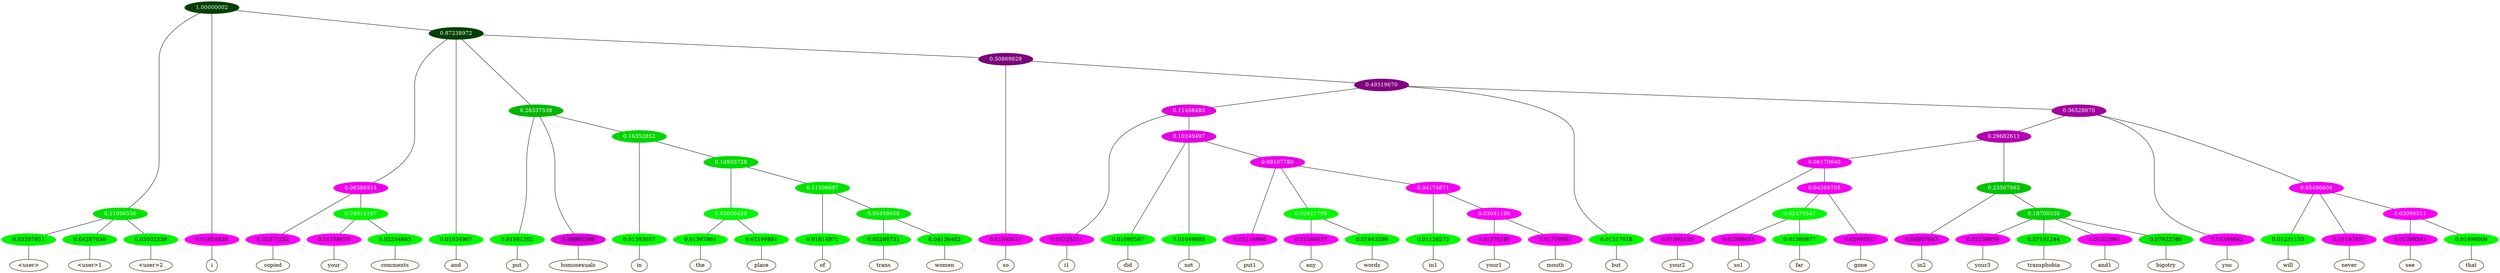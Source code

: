 graph {
	node [format=png height=0.15 nodesep=0.001 ordering=out overlap=prism overlap_scaling=0.01 ranksep=0.001 ratio=0.2 style=filled width=0.15]
	{
		rank=same
		a_w_4 [label="\<user\>" color=black fillcolor=floralwhite style="filled,solid"]
		a_w_5 [label="\<user\>1" color=black fillcolor=floralwhite style="filled,solid"]
		a_w_6 [label="\<user\>2" color=black fillcolor=floralwhite style="filled,solid"]
		a_w_2 [label=i color=black fillcolor=floralwhite style="filled,solid"]
		a_w_11 [label=copied color=black fillcolor=floralwhite style="filled,solid"]
		a_w_18 [label=your color=black fillcolor=floralwhite style="filled,solid"]
		a_w_19 [label=comments color=black fillcolor=floralwhite style="filled,solid"]
		a_w_8 [label=and color=black fillcolor=floralwhite style="filled,solid"]
		a_w_13 [label=put color=black fillcolor=floralwhite style="filled,solid"]
		a_w_14 [label=homosexuals color=black fillcolor=floralwhite style="filled,solid"]
		a_w_20 [label=in color=black fillcolor=floralwhite style="filled,solid"]
		a_w_32 [label=the color=black fillcolor=floralwhite style="filled,solid"]
		a_w_33 [label=place color=black fillcolor=floralwhite style="filled,solid"]
		a_w_34 [label=of color=black fillcolor=floralwhite style="filled,solid"]
		a_w_44 [label=trans color=black fillcolor=floralwhite style="filled,solid"]
		a_w_45 [label=women color=black fillcolor=floralwhite style="filled,solid"]
		a_w_16 [label=so color=black fillcolor=floralwhite style="filled,solid"]
		a_w_27 [label=i1 color=black fillcolor=floralwhite style="filled,solid"]
		a_w_36 [label=did color=black fillcolor=floralwhite style="filled,solid"]
		a_w_37 [label=not color=black fillcolor=floralwhite style="filled,solid"]
		a_w_46 [label=put1 color=black fillcolor=floralwhite style="filled,solid"]
		a_w_55 [label=any color=black fillcolor=floralwhite style="filled,solid"]
		a_w_56 [label=words color=black fillcolor=floralwhite style="filled,solid"]
		a_w_57 [label=in1 color=black fillcolor=floralwhite style="filled,solid"]
		a_w_65 [label=your1 color=black fillcolor=floralwhite style="filled,solid"]
		a_w_66 [label=mouth color=black fillcolor=floralwhite style="filled,solid"]
		a_w_23 [label=but color=black fillcolor=floralwhite style="filled,solid"]
		a_w_49 [label=your2 color=black fillcolor=floralwhite style="filled,solid"]
		a_w_67 [label=so1 color=black fillcolor=floralwhite style="filled,solid"]
		a_w_68 [label=far color=black fillcolor=floralwhite style="filled,solid"]
		a_w_60 [label=gone color=black fillcolor=floralwhite style="filled,solid"]
		a_w_51 [label=in2 color=black fillcolor=floralwhite style="filled,solid"]
		a_w_61 [label=your3 color=black fillcolor=floralwhite style="filled,solid"]
		a_w_62 [label=transphobia color=black fillcolor=floralwhite style="filled,solid"]
		a_w_63 [label=and1 color=black fillcolor=floralwhite style="filled,solid"]
		a_w_64 [label=bigotry color=black fillcolor=floralwhite style="filled,solid"]
		a_w_30 [label=you color=black fillcolor=floralwhite style="filled,solid"]
		a_w_41 [label=will color=black fillcolor=floralwhite style="filled,solid"]
		a_w_42 [label=never color=black fillcolor=floralwhite style="filled,solid"]
		a_w_53 [label=see color=black fillcolor=floralwhite style="filled,solid"]
		a_w_54 [label=that color=black fillcolor=floralwhite style="filled,solid"]
	}
	a_n_4 -- a_w_4
	a_n_5 -- a_w_5
	a_n_6 -- a_w_6
	a_n_2 -- a_w_2
	a_n_11 -- a_w_11
	a_n_18 -- a_w_18
	a_n_19 -- a_w_19
	a_n_8 -- a_w_8
	a_n_13 -- a_w_13
	a_n_14 -- a_w_14
	a_n_20 -- a_w_20
	a_n_32 -- a_w_32
	a_n_33 -- a_w_33
	a_n_34 -- a_w_34
	a_n_44 -- a_w_44
	a_n_45 -- a_w_45
	a_n_16 -- a_w_16
	a_n_27 -- a_w_27
	a_n_36 -- a_w_36
	a_n_37 -- a_w_37
	a_n_46 -- a_w_46
	a_n_55 -- a_w_55
	a_n_56 -- a_w_56
	a_n_57 -- a_w_57
	a_n_65 -- a_w_65
	a_n_66 -- a_w_66
	a_n_23 -- a_w_23
	a_n_49 -- a_w_49
	a_n_67 -- a_w_67
	a_n_68 -- a_w_68
	a_n_60 -- a_w_60
	a_n_51 -- a_w_51
	a_n_61 -- a_w_61
	a_n_62 -- a_w_62
	a_n_63 -- a_w_63
	a_n_64 -- a_w_64
	a_n_30 -- a_w_30
	a_n_41 -- a_w_41
	a_n_42 -- a_w_42
	a_n_53 -- a_w_53
	a_n_54 -- a_w_54
	{
		rank=same
		a_n_4 [label=0.03267851 color="0.334 1.000 0.967" fontcolor=black]
		a_n_5 [label=0.04287036 color="0.334 1.000 0.957" fontcolor=black]
		a_n_6 [label=0.03502339 color="0.334 1.000 0.965" fontcolor=black]
		a_n_2 [label=0.01654829 color="0.835 1.000 0.983" fontcolor=black]
		a_n_11 [label=0.02372252 color="0.835 1.000 0.976" fontcolor=black]
		a_n_18 [label=0.01758676 color="0.835 1.000 0.982" fontcolor=black]
		a_n_19 [label=0.02254683 color="0.334 1.000 0.977" fontcolor=black]
		a_n_8 [label=0.01634907 color="0.334 1.000 0.984" fontcolor=black]
		a_n_13 [label=0.01981202 color="0.334 1.000 0.980" fontcolor=black]
		a_n_14 [label=0.09980599 color="0.835 1.000 0.900" fontcolor=black]
		a_n_20 [label=0.01393057 color="0.334 1.000 0.986" fontcolor=black]
		a_n_32 [label=0.01397861 color="0.334 1.000 0.986" fontcolor=black]
		a_n_33 [label=0.02199891 color="0.334 1.000 0.978" fontcolor=black]
		a_n_34 [label=0.01814971 color="0.334 1.000 0.982" fontcolor=black]
		a_n_44 [label=0.05286731 color="0.334 1.000 0.947" fontcolor=black]
		a_n_45 [label=0.04136462 color="0.334 1.000 0.959" fontcolor=black]
		a_n_16 [label=0.01545617 color="0.835 1.000 0.985" fontcolor=black]
		a_n_27 [label=0.01225331 color="0.835 1.000 0.988" fontcolor=black]
		a_n_36 [label=0.01080597 color="0.334 1.000 0.989" fontcolor=black]
		a_n_37 [label=0.01049665 color="0.334 1.000 0.990" fontcolor=black]
		a_n_46 [label=0.01116966 color="0.835 1.000 0.989" fontcolor=black]
		a_n_55 [label=0.01168437 color="0.835 1.000 0.988" fontcolor=black]
		a_n_56 [label=0.01643299 color="0.334 1.000 0.984" fontcolor=black]
		a_n_57 [label=0.01128272 color="0.334 1.000 0.989" fontcolor=black]
		a_n_65 [label=0.01276190 color="0.835 1.000 0.987" fontcolor=black]
		a_n_66 [label=0.01758007 color="0.835 1.000 0.982" fontcolor=black]
		a_n_23 [label=0.01317018 color="0.334 1.000 0.987" fontcolor=black]
		a_n_49 [label=0.01593136 color="0.835 1.000 0.984" fontcolor=black]
		a_n_67 [label=0.01089455 color="0.835 1.000 0.989" fontcolor=black]
		a_n_68 [label=0.01380877 color="0.334 1.000 0.986" fontcolor=black]
		a_n_60 [label=0.02095517 color="0.835 1.000 0.979" fontcolor=black]
		a_n_51 [label=0.04807047 color="0.835 1.000 0.952" fontcolor=black]
		a_n_61 [label=0.02259659 color="0.835 1.000 0.977" fontcolor=black]
		a_n_62 [label=0.07191244 color="0.334 1.000 0.928" fontcolor=black]
		a_n_63 [label=0.01322961 color="0.835 1.000 0.987" fontcolor=black]
		a_n_64 [label=0.07922760 color="0.334 1.000 0.921" fontcolor=black]
		a_n_30 [label=0.01346642 color="0.835 1.000 0.987" fontcolor=black]
		a_n_41 [label=0.01231153 color="0.334 1.000 0.988" fontcolor=black]
		a_n_42 [label=0.01167857 color="0.835 1.000 0.988" fontcolor=black]
		a_n_53 [label=0.01398583 color="0.835 1.000 0.986" fontcolor=black]
		a_n_54 [label=0.01696009 color="0.334 1.000 0.983" fontcolor=black]
	}
	a_n_0 [label=1.00000002 color="0.334 1.000 0.250" fontcolor=grey99]
	a_n_1 [label=0.11096536 color="0.334 1.000 0.889" fontcolor=grey99]
	a_n_0 -- a_n_1
	a_n_0 -- a_n_2
	a_n_3 [label=0.87238972 color="0.334 1.000 0.250" fontcolor=grey99]
	a_n_0 -- a_n_3
	a_n_1 -- a_n_4
	a_n_1 -- a_n_5
	a_n_1 -- a_n_6
	a_n_7 [label=0.06390314 color="0.835 1.000 0.936" fontcolor=grey99]
	a_n_3 -- a_n_7
	a_n_3 -- a_n_8
	a_n_9 [label=0.28337538 color="0.334 1.000 0.717" fontcolor=grey99]
	a_n_3 -- a_n_9
	a_n_10 [label=0.50869829 color="0.835 1.000 0.491" fontcolor=grey99]
	a_n_3 -- a_n_10
	a_n_7 -- a_n_11
	a_n_12 [label=0.04014167 color="0.334 1.000 0.960" fontcolor=grey99]
	a_n_7 -- a_n_12
	a_n_9 -- a_n_13
	a_n_9 -- a_n_14
	a_n_15 [label=0.16352852 color="0.334 1.000 0.836" fontcolor=grey99]
	a_n_9 -- a_n_15
	a_n_10 -- a_n_16
	a_n_17 [label=0.49319670 color="0.835 1.000 0.507" fontcolor=grey99]
	a_n_10 -- a_n_17
	a_n_12 -- a_n_18
	a_n_12 -- a_n_19
	a_n_15 -- a_n_20
	a_n_21 [label=0.14933728 color="0.334 1.000 0.851" fontcolor=grey99]
	a_n_15 -- a_n_21
	a_n_22 [label=0.11468483 color="0.835 1.000 0.885" fontcolor=grey99]
	a_n_17 -- a_n_22
	a_n_17 -- a_n_23
	a_n_24 [label=0.36529870 color="0.835 1.000 0.635" fontcolor=grey99]
	a_n_17 -- a_n_24
	a_n_25 [label=0.03600428 color="0.334 1.000 0.964" fontcolor=grey99]
	a_n_21 -- a_n_25
	a_n_26 [label=0.11306687 color="0.334 1.000 0.887" fontcolor=grey99]
	a_n_21 -- a_n_26
	a_n_22 -- a_n_27
	a_n_28 [label=0.10240497 color="0.835 1.000 0.898" fontcolor=grey99]
	a_n_22 -- a_n_28
	a_n_29 [label=0.29682611 color="0.835 1.000 0.703" fontcolor=grey99]
	a_n_24 -- a_n_29
	a_n_24 -- a_n_30
	a_n_31 [label=0.05496604 color="0.835 1.000 0.945" fontcolor=grey99]
	a_n_24 -- a_n_31
	a_n_25 -- a_n_32
	a_n_25 -- a_n_33
	a_n_26 -- a_n_34
	a_n_35 [label=0.09459659 color="0.334 1.000 0.905" fontcolor=grey99]
	a_n_26 -- a_n_35
	a_n_28 -- a_n_36
	a_n_28 -- a_n_37
	a_n_38 [label=0.08107780 color="0.835 1.000 0.919" fontcolor=grey99]
	a_n_28 -- a_n_38
	a_n_39 [label=0.06170640 color="0.835 1.000 0.938" fontcolor=grey99]
	a_n_29 -- a_n_39
	a_n_40 [label=0.23507983 color="0.334 1.000 0.765" fontcolor=grey99]
	a_n_29 -- a_n_40
	a_n_31 -- a_n_41
	a_n_31 -- a_n_42
	a_n_43 [label=0.03096511 color="0.835 1.000 0.969" fontcolor=grey99]
	a_n_31 -- a_n_43
	a_n_35 -- a_n_44
	a_n_35 -- a_n_45
	a_n_38 -- a_n_46
	a_n_47 [label=0.02811796 color="0.334 1.000 0.972" fontcolor=grey99]
	a_n_38 -- a_n_47
	a_n_48 [label=0.04174871 color="0.835 1.000 0.958" fontcolor=grey99]
	a_n_38 -- a_n_48
	a_n_39 -- a_n_49
	a_n_50 [label=0.04569705 color="0.835 1.000 0.954" fontcolor=grey99]
	a_n_39 -- a_n_50
	a_n_40 -- a_n_51
	a_n_52 [label=0.18700330 color="0.334 1.000 0.813" fontcolor=grey99]
	a_n_40 -- a_n_52
	a_n_43 -- a_n_53
	a_n_43 -- a_n_54
	a_n_47 -- a_n_55
	a_n_47 -- a_n_56
	a_n_48 -- a_n_57
	a_n_58 [label=0.03041196 color="0.835 1.000 0.970" fontcolor=grey99]
	a_n_48 -- a_n_58
	a_n_59 [label=0.02470547 color="0.334 1.000 0.975" fontcolor=grey99]
	a_n_50 -- a_n_59
	a_n_50 -- a_n_60
	a_n_52 -- a_n_61
	a_n_52 -- a_n_62
	a_n_52 -- a_n_63
	a_n_52 -- a_n_64
	a_n_58 -- a_n_65
	a_n_58 -- a_n_66
	a_n_59 -- a_n_67
	a_n_59 -- a_n_68
}
